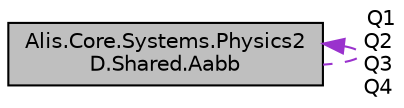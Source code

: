 digraph "Alis.Core.Systems.Physics2D.Shared.Aabb"
{
 // LATEX_PDF_SIZE
  edge [fontname="Helvetica",fontsize="10",labelfontname="Helvetica",labelfontsize="10"];
  node [fontname="Helvetica",fontsize="10",shape=record];
  Node1 [label="Alis.Core.Systems.Physics2\lD.Shared.Aabb",height=0.2,width=0.4,color="black", fillcolor="grey75", style="filled", fontcolor="black",tooltip="An axis aligned bounding box."];
  Node1 -> Node1 [dir="back",color="darkorchid3",fontsize="10",style="dashed",label=" Q1\nQ2\nQ3\nQ4" ,fontname="Helvetica"];
}
